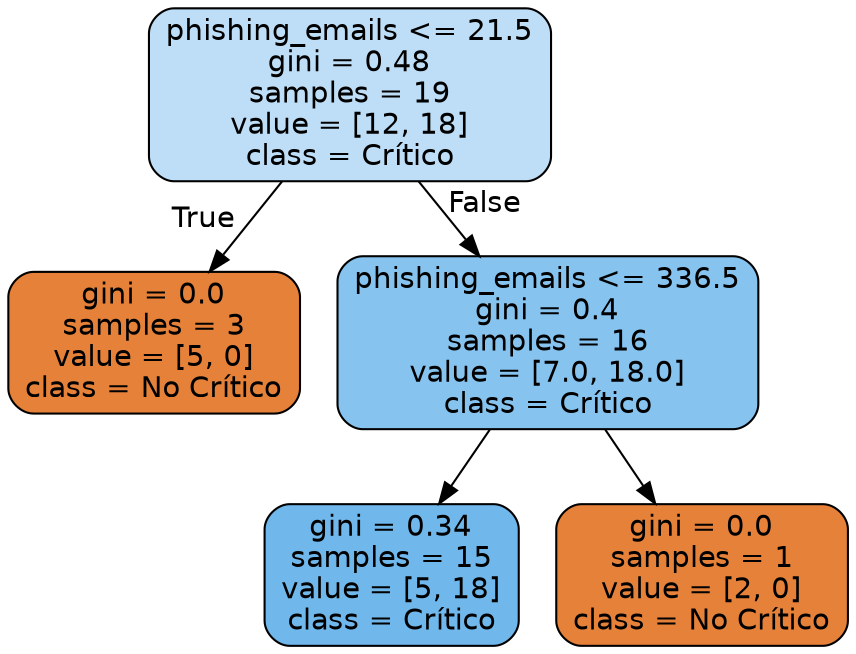 digraph Tree {
node [shape=box, style="filled, rounded", color="black", fontname="helvetica"] ;
edge [fontname="helvetica"] ;
0 [label="phishing_emails <= 21.5\ngini = 0.48\nsamples = 19\nvalue = [12, 18]\nclass = Crítico", fillcolor="#bddef6"] ;
1 [label="gini = 0.0\nsamples = 3\nvalue = [5, 0]\nclass = No Crítico", fillcolor="#e58139"] ;
0 -> 1 [labeldistance=2.5, labelangle=45, headlabel="True"] ;
2 [label="phishing_emails <= 336.5\ngini = 0.4\nsamples = 16\nvalue = [7.0, 18.0]\nclass = Crítico", fillcolor="#86c3ef"] ;
0 -> 2 [labeldistance=2.5, labelangle=-45, headlabel="False"] ;
3 [label="gini = 0.34\nsamples = 15\nvalue = [5, 18]\nclass = Crítico", fillcolor="#70b8ec"] ;
2 -> 3 ;
4 [label="gini = 0.0\nsamples = 1\nvalue = [2, 0]\nclass = No Crítico", fillcolor="#e58139"] ;
2 -> 4 ;
}